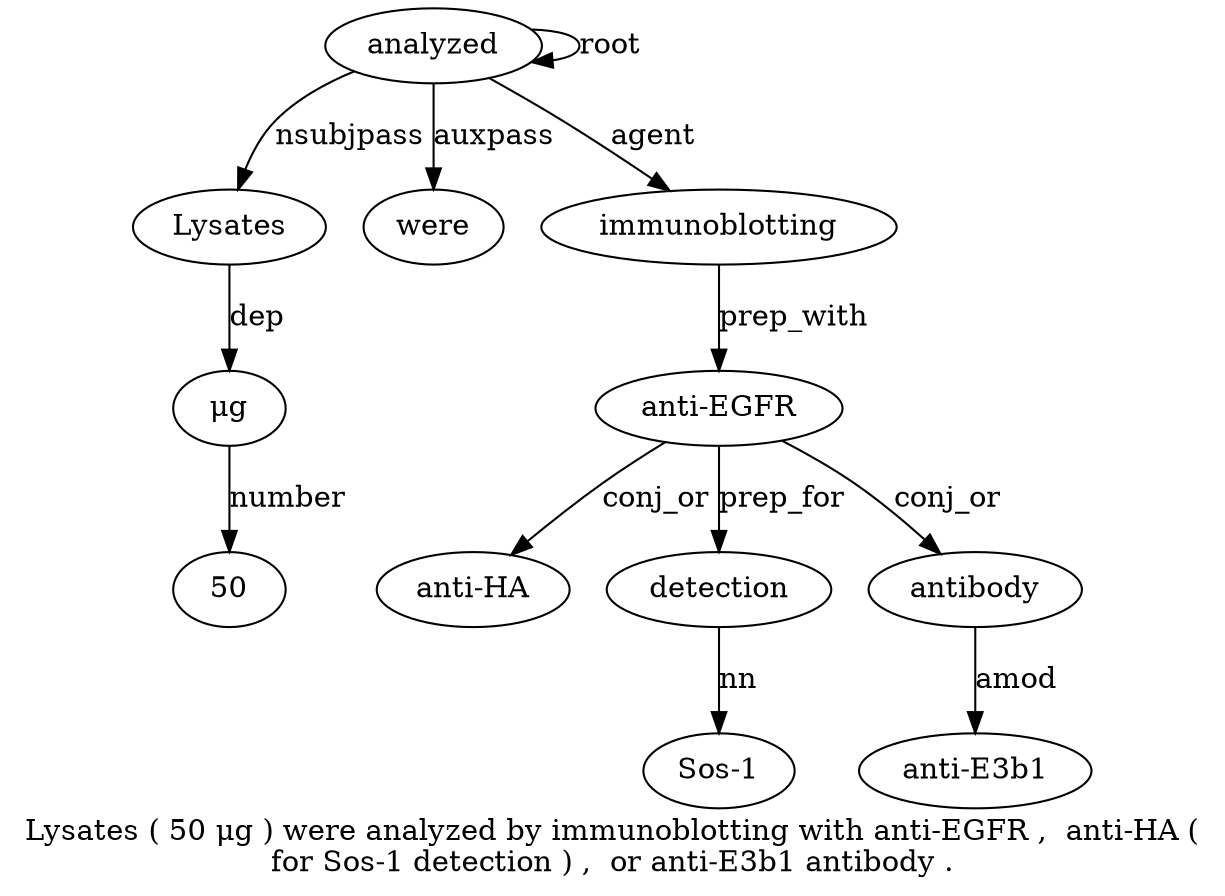 digraph "Lysates ( 50 μg ) were analyzed by immunoblotting with anti-EGFR ,  anti-HA ( for Sos-1 detection ) ,  or anti-E3b1 antibody ." {
label="Lysates ( 50 μg ) were analyzed by immunoblotting with anti-EGFR ,  anti-HA (
for Sos-1 detection ) ,  or anti-E3b1 antibody .";
analyzed7 [style=filled, fillcolor=white, label=analyzed];
Lysates1 [style=filled, fillcolor=white, label=Lysates];
analyzed7 -> Lysates1  [label=nsubjpass];
"μg4" [style=filled, fillcolor=white, label="μg"];
503 [style=filled, fillcolor=white, label=50];
"μg4" -> 503  [label=number];
Lysates1 -> "μg4"  [label=dep];
were6 [style=filled, fillcolor=white, label=were];
analyzed7 -> were6  [label=auxpass];
analyzed7 -> analyzed7  [label=root];
immunoblotting9 [style=filled, fillcolor=white, label=immunoblotting];
analyzed7 -> immunoblotting9  [label=agent];
"anti-EGFR11" [style=filled, fillcolor=white, label="anti-EGFR"];
immunoblotting9 -> "anti-EGFR11"  [label=prep_with];
"anti-HA13" [style=filled, fillcolor=white, label="anti-HA"];
"anti-EGFR11" -> "anti-HA13"  [label=conj_or];
detection17 [style=filled, fillcolor=white, label=detection];
"Sos-16" [style=filled, fillcolor=white, label="Sos-1"];
detection17 -> "Sos-16"  [label=nn];
"anti-EGFR11" -> detection17  [label=prep_for];
antibody22 [style=filled, fillcolor=white, label=antibody];
"anti-E3b12" [style=filled, fillcolor=white, label="anti-E3b1"];
antibody22 -> "anti-E3b12"  [label=amod];
"anti-EGFR11" -> antibody22  [label=conj_or];
}
